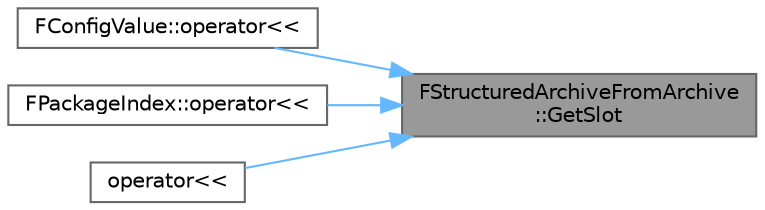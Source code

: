 digraph "FStructuredArchiveFromArchive::GetSlot"
{
 // INTERACTIVE_SVG=YES
 // LATEX_PDF_SIZE
  bgcolor="transparent";
  edge [fontname=Helvetica,fontsize=10,labelfontname=Helvetica,labelfontsize=10];
  node [fontname=Helvetica,fontsize=10,shape=box,height=0.2,width=0.4];
  rankdir="RL";
  Node1 [id="Node000001",label="FStructuredArchiveFromArchive\l::GetSlot",height=0.2,width=0.4,color="gray40", fillcolor="grey60", style="filled", fontcolor="black",tooltip=" "];
  Node1 -> Node2 [id="edge1_Node000001_Node000002",dir="back",color="steelblue1",style="solid",tooltip=" "];
  Node2 [id="Node000002",label="FConfigValue::operator\<\<",height=0.2,width=0.4,color="grey40", fillcolor="white", style="filled",URL="$db/dc1/structFConfigValue.html#a74a8629caf3120fe96f9eb14f03194c0",tooltip=" "];
  Node1 -> Node3 [id="edge2_Node000001_Node000003",dir="back",color="steelblue1",style="solid",tooltip=" "];
  Node3 [id="Node000003",label="FPackageIndex::operator\<\<",height=0.2,width=0.4,color="grey40", fillcolor="white", style="filled",URL="$d1/d10/classFPackageIndex.html#a244fef0ababfe366a1c7fabd48750f0b",tooltip="Serializes a package index value from or into an archive."];
  Node1 -> Node4 [id="edge3_Node000001_Node000004",dir="back",color="steelblue1",style="solid",tooltip=" "];
  Node4 [id="Node000004",label="operator\<\<",height=0.2,width=0.4,color="grey40", fillcolor="white", style="filled",URL="$d3/de1/StructuredArchiveAdapters_8h.html#a86b10e448b71a3996ef185249cbe4efa",tooltip="Adapter operator which allows a type to stream to an FArchive when it already supports streaming to a..."];
}
